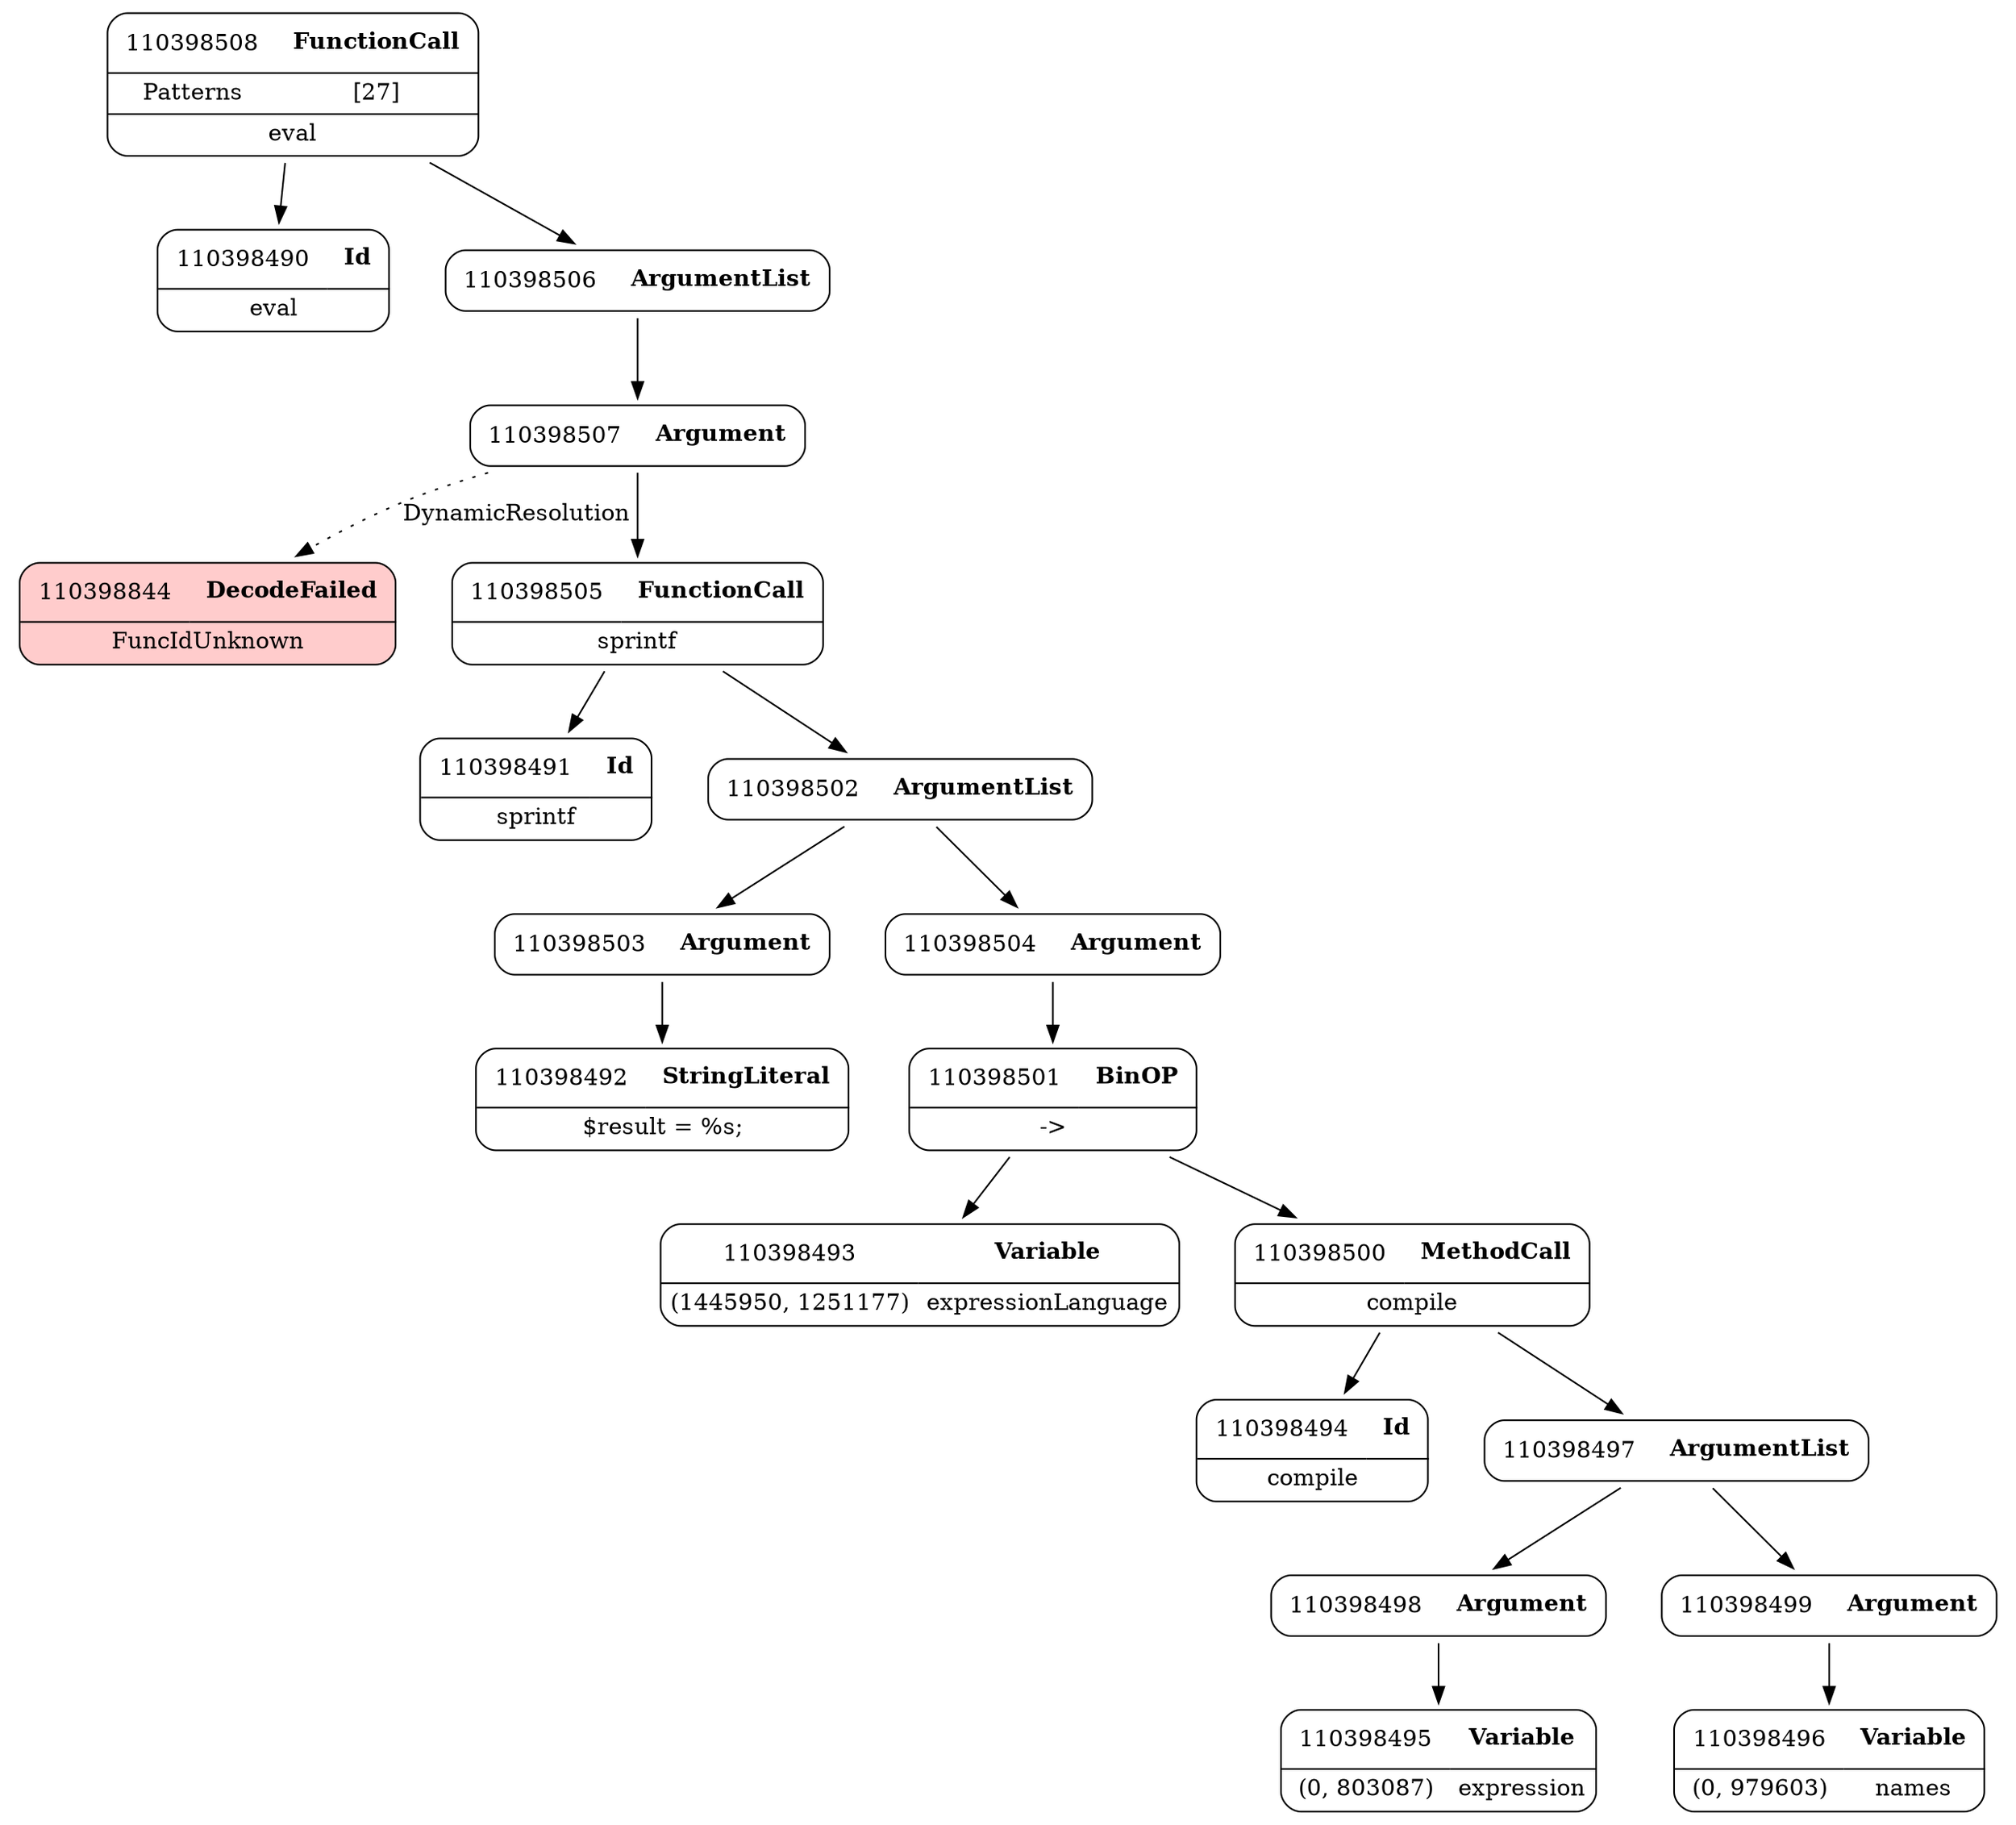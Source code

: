 digraph ast {
node [shape=none];
110398492 [label=<<TABLE border='1' cellspacing='0' cellpadding='10' style='rounded' ><TR><TD border='0'>110398492</TD><TD border='0'><B>StringLiteral</B></TD></TR><HR/><TR><TD border='0' cellpadding='5' colspan='2'>$result = %s;</TD></TR></TABLE>>];
110398844 [label=<<TABLE border='1' cellspacing='0' cellpadding='10' style='rounded' bgcolor='#FFCCCC' ><TR><TD border='0'>110398844</TD><TD border='0'><B>DecodeFailed</B></TD></TR><HR/><TR><TD border='0' cellpadding='5' colspan='2'>FuncIdUnknown</TD></TR></TABLE>>];
110398493 [label=<<TABLE border='1' cellspacing='0' cellpadding='10' style='rounded' ><TR><TD border='0'>110398493</TD><TD border='0'><B>Variable</B></TD></TR><HR/><TR><TD border='0' cellpadding='5'>(1445950, 1251177)</TD><TD border='0' cellpadding='5'>expressionLanguage</TD></TR></TABLE>>];
110398494 [label=<<TABLE border='1' cellspacing='0' cellpadding='10' style='rounded' ><TR><TD border='0'>110398494</TD><TD border='0'><B>Id</B></TD></TR><HR/><TR><TD border='0' cellpadding='5' colspan='2'>compile</TD></TR></TABLE>>];
110398495 [label=<<TABLE border='1' cellspacing='0' cellpadding='10' style='rounded' ><TR><TD border='0'>110398495</TD><TD border='0'><B>Variable</B></TD></TR><HR/><TR><TD border='0' cellpadding='5'>(0, 803087)</TD><TD border='0' cellpadding='5'>expression</TD></TR></TABLE>>];
110398490 [label=<<TABLE border='1' cellspacing='0' cellpadding='10' style='rounded' ><TR><TD border='0'>110398490</TD><TD border='0'><B>Id</B></TD></TR><HR/><TR><TD border='0' cellpadding='5' colspan='2'>eval</TD></TR></TABLE>>];
110398491 [label=<<TABLE border='1' cellspacing='0' cellpadding='10' style='rounded' ><TR><TD border='0'>110398491</TD><TD border='0'><B>Id</B></TD></TR><HR/><TR><TD border='0' cellpadding='5' colspan='2'>sprintf</TD></TR></TABLE>>];
110398500 [label=<<TABLE border='1' cellspacing='0' cellpadding='10' style='rounded' ><TR><TD border='0'>110398500</TD><TD border='0'><B>MethodCall</B></TD></TR><HR/><TR><TD border='0' cellpadding='5' colspan='2'>compile</TD></TR></TABLE>>];
110398500 -> 110398494 [weight=2];
110398500 -> 110398497 [weight=2];
110398501 [label=<<TABLE border='1' cellspacing='0' cellpadding='10' style='rounded' ><TR><TD border='0'>110398501</TD><TD border='0'><B>BinOP</B></TD></TR><HR/><TR><TD border='0' cellpadding='5' colspan='2'>-&gt;</TD></TR></TABLE>>];
110398501 -> 110398493 [weight=2];
110398501 -> 110398500 [weight=2];
110398502 [label=<<TABLE border='1' cellspacing='0' cellpadding='10' style='rounded' ><TR><TD border='0'>110398502</TD><TD border='0'><B>ArgumentList</B></TD></TR></TABLE>>];
110398502 -> 110398503 [weight=2];
110398502 -> 110398504 [weight=2];
110398503 [label=<<TABLE border='1' cellspacing='0' cellpadding='10' style='rounded' ><TR><TD border='0'>110398503</TD><TD border='0'><B>Argument</B></TD></TR></TABLE>>];
110398503 -> 110398492 [weight=2];
110398496 [label=<<TABLE border='1' cellspacing='0' cellpadding='10' style='rounded' ><TR><TD border='0'>110398496</TD><TD border='0'><B>Variable</B></TD></TR><HR/><TR><TD border='0' cellpadding='5'>(0, 979603)</TD><TD border='0' cellpadding='5'>names</TD></TR></TABLE>>];
110398497 [label=<<TABLE border='1' cellspacing='0' cellpadding='10' style='rounded' ><TR><TD border='0'>110398497</TD><TD border='0'><B>ArgumentList</B></TD></TR></TABLE>>];
110398497 -> 110398498 [weight=2];
110398497 -> 110398499 [weight=2];
110398498 [label=<<TABLE border='1' cellspacing='0' cellpadding='10' style='rounded' ><TR><TD border='0'>110398498</TD><TD border='0'><B>Argument</B></TD></TR></TABLE>>];
110398498 -> 110398495 [weight=2];
110398499 [label=<<TABLE border='1' cellspacing='0' cellpadding='10' style='rounded' ><TR><TD border='0'>110398499</TD><TD border='0'><B>Argument</B></TD></TR></TABLE>>];
110398499 -> 110398496 [weight=2];
110398508 [label=<<TABLE border='1' cellspacing='0' cellpadding='10' style='rounded' ><TR><TD border='0'>110398508</TD><TD border='0'><B>FunctionCall</B></TD></TR><HR/><TR><TD border='0' cellpadding='5'>Patterns</TD><TD border='0' cellpadding='5'>[27]</TD></TR><HR/><TR><TD border='0' cellpadding='5' colspan='2'>eval</TD></TR></TABLE>>];
110398508 -> 110398490 [weight=2];
110398508 -> 110398506 [weight=2];
110398504 [label=<<TABLE border='1' cellspacing='0' cellpadding='10' style='rounded' ><TR><TD border='0'>110398504</TD><TD border='0'><B>Argument</B></TD></TR></TABLE>>];
110398504 -> 110398501 [weight=2];
110398505 [label=<<TABLE border='1' cellspacing='0' cellpadding='10' style='rounded' ><TR><TD border='0'>110398505</TD><TD border='0'><B>FunctionCall</B></TD></TR><HR/><TR><TD border='0' cellpadding='5' colspan='2'>sprintf</TD></TR></TABLE>>];
110398505 -> 110398491 [weight=2];
110398505 -> 110398502 [weight=2];
110398506 [label=<<TABLE border='1' cellspacing='0' cellpadding='10' style='rounded' ><TR><TD border='0'>110398506</TD><TD border='0'><B>ArgumentList</B></TD></TR></TABLE>>];
110398506 -> 110398507 [weight=2];
110398507 [label=<<TABLE border='1' cellspacing='0' cellpadding='10' style='rounded' ><TR><TD border='0'>110398507</TD><TD border='0'><B>Argument</B></TD></TR></TABLE>>];
110398507 -> 110398505 [weight=2];
110398507 -> 110398844 [style=dotted,label=DynamicResolution];
}

